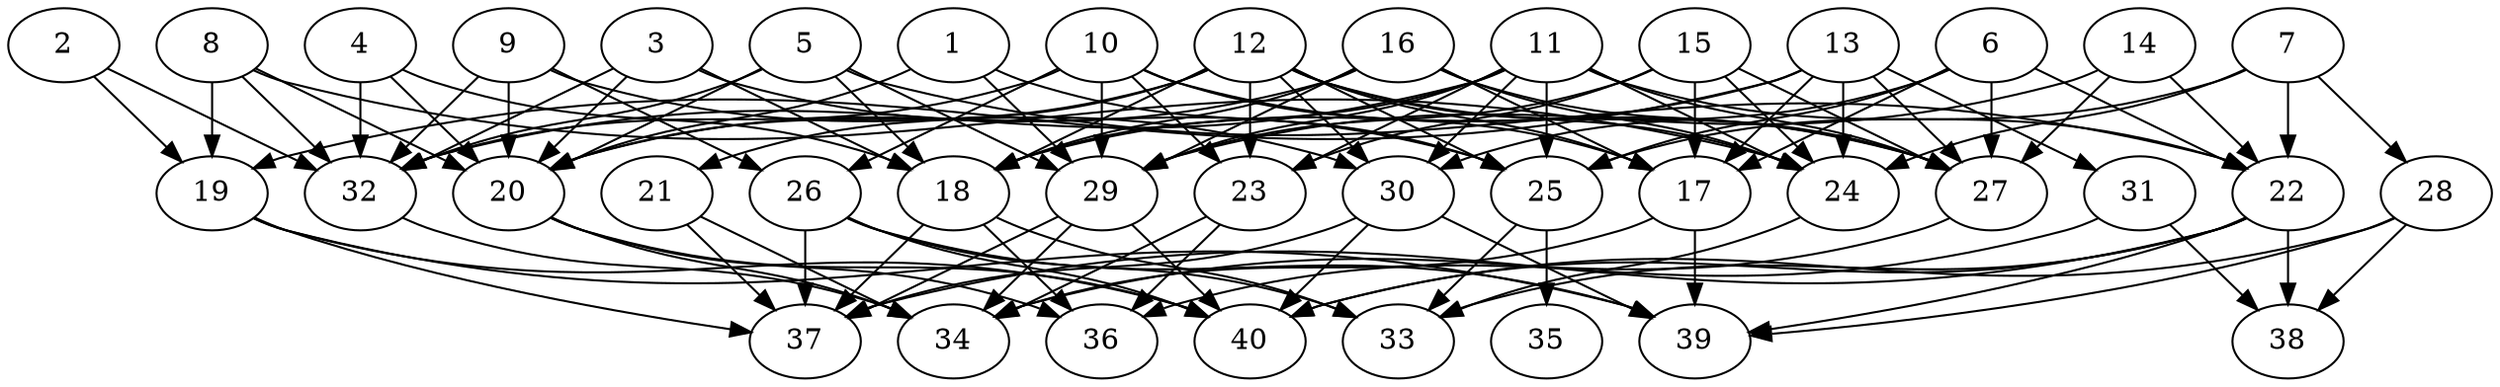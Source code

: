 // DAG automatically generated by daggen at Thu Oct  3 14:06:49 2019
// ./daggen --dot -n 40 --ccr 0.5 --fat 0.7 --regular 0.7 --density 0.5 --mindata 5242880 --maxdata 52428800 
digraph G {
  1 [size="83941376", alpha="0.06", expect_size="41970688"] 
  1 -> 20 [size ="41970688"]
  1 -> 25 [size ="41970688"]
  1 -> 29 [size ="41970688"]
  2 [size="72667136", alpha="0.03", expect_size="36333568"] 
  2 -> 19 [size ="36333568"]
  2 -> 32 [size ="36333568"]
  3 [size="52924416", alpha="0.20", expect_size="26462208"] 
  3 -> 18 [size ="26462208"]
  3 -> 20 [size ="26462208"]
  3 -> 25 [size ="26462208"]
  3 -> 32 [size ="26462208"]
  4 [size="85665792", alpha="0.01", expect_size="42832896"] 
  4 -> 18 [size ="42832896"]
  4 -> 20 [size ="42832896"]
  4 -> 32 [size ="42832896"]
  5 [size="73027584", alpha="0.02", expect_size="36513792"] 
  5 -> 18 [size ="36513792"]
  5 -> 20 [size ="36513792"]
  5 -> 22 [size ="36513792"]
  5 -> 29 [size ="36513792"]
  5 -> 32 [size ="36513792"]
  6 [size="59338752", alpha="0.07", expect_size="29669376"] 
  6 -> 17 [size ="29669376"]
  6 -> 22 [size ="29669376"]
  6 -> 25 [size ="29669376"]
  6 -> 27 [size ="29669376"]
  6 -> 30 [size ="29669376"]
  7 [size="10850304", alpha="0.17", expect_size="5425152"] 
  7 -> 22 [size ="5425152"]
  7 -> 24 [size ="5425152"]
  7 -> 25 [size ="5425152"]
  7 -> 28 [size ="5425152"]
  8 [size="66480128", alpha="0.10", expect_size="33240064"] 
  8 -> 19 [size ="33240064"]
  8 -> 20 [size ="33240064"]
  8 -> 24 [size ="33240064"]
  8 -> 32 [size ="33240064"]
  9 [size="86450176", alpha="0.14", expect_size="43225088"] 
  9 -> 20 [size ="43225088"]
  9 -> 26 [size ="43225088"]
  9 -> 30 [size ="43225088"]
  9 -> 32 [size ="43225088"]
  10 [size="58757120", alpha="0.14", expect_size="29378560"] 
  10 -> 17 [size ="29378560"]
  10 -> 23 [size ="29378560"]
  10 -> 26 [size ="29378560"]
  10 -> 27 [size ="29378560"]
  10 -> 29 [size ="29378560"]
  10 -> 32 [size ="29378560"]
  11 [size="56864768", alpha="0.09", expect_size="28432384"] 
  11 -> 18 [size ="28432384"]
  11 -> 22 [size ="28432384"]
  11 -> 23 [size ="28432384"]
  11 -> 24 [size ="28432384"]
  11 -> 25 [size ="28432384"]
  11 -> 27 [size ="28432384"]
  11 -> 29 [size ="28432384"]
  11 -> 30 [size ="28432384"]
  11 -> 32 [size ="28432384"]
  12 [size="83015680", alpha="0.07", expect_size="41507840"] 
  12 -> 17 [size ="41507840"]
  12 -> 18 [size ="41507840"]
  12 -> 20 [size ="41507840"]
  12 -> 21 [size ="41507840"]
  12 -> 23 [size ="41507840"]
  12 -> 24 [size ="41507840"]
  12 -> 25 [size ="41507840"]
  12 -> 27 [size ="41507840"]
  12 -> 30 [size ="41507840"]
  13 [size="99229696", alpha="0.10", expect_size="49614848"] 
  13 -> 17 [size ="49614848"]
  13 -> 18 [size ="49614848"]
  13 -> 19 [size ="49614848"]
  13 -> 24 [size ="49614848"]
  13 -> 27 [size ="49614848"]
  13 -> 31 [size ="49614848"]
  14 [size="98523136", alpha="0.02", expect_size="49261568"] 
  14 -> 22 [size ="49261568"]
  14 -> 27 [size ="49261568"]
  14 -> 29 [size ="49261568"]
  15 [size="102952960", alpha="0.12", expect_size="51476480"] 
  15 -> 17 [size ="51476480"]
  15 -> 23 [size ="51476480"]
  15 -> 24 [size ="51476480"]
  15 -> 27 [size ="51476480"]
  15 -> 29 [size ="51476480"]
  16 [size="19716096", alpha="0.02", expect_size="9858048"] 
  16 -> 17 [size ="9858048"]
  16 -> 18 [size ="9858048"]
  16 -> 20 [size ="9858048"]
  16 -> 24 [size ="9858048"]
  16 -> 27 [size ="9858048"]
  16 -> 29 [size ="9858048"]
  17 [size="54693888", alpha="0.10", expect_size="27346944"] 
  17 -> 34 [size ="27346944"]
  17 -> 39 [size ="27346944"]
  18 [size="41664512", alpha="0.15", expect_size="20832256"] 
  18 -> 33 [size ="20832256"]
  18 -> 36 [size ="20832256"]
  18 -> 37 [size ="20832256"]
  19 [size="86849536", alpha="0.14", expect_size="43424768"] 
  19 -> 37 [size ="43424768"]
  19 -> 39 [size ="43424768"]
  19 -> 40 [size ="43424768"]
  20 [size="58955776", alpha="0.11", expect_size="29477888"] 
  20 -> 34 [size ="29477888"]
  20 -> 36 [size ="29477888"]
  20 -> 40 [size ="29477888"]
  21 [size="28981248", alpha="0.03", expect_size="14490624"] 
  21 -> 34 [size ="14490624"]
  21 -> 37 [size ="14490624"]
  22 [size="71286784", alpha="0.09", expect_size="35643392"] 
  22 -> 33 [size ="35643392"]
  22 -> 37 [size ="35643392"]
  22 -> 38 [size ="35643392"]
  22 -> 39 [size ="35643392"]
  22 -> 40 [size ="35643392"]
  23 [size="103231488", alpha="0.03", expect_size="51615744"] 
  23 -> 34 [size ="51615744"]
  23 -> 36 [size ="51615744"]
  24 [size="56322048", alpha="0.14", expect_size="28161024"] 
  24 -> 33 [size ="28161024"]
  25 [size="68118528", alpha="0.17", expect_size="34059264"] 
  25 -> 33 [size ="34059264"]
  25 -> 35 [size ="34059264"]
  26 [size="29245440", alpha="0.11", expect_size="14622720"] 
  26 -> 33 [size ="14622720"]
  26 -> 37 [size ="14622720"]
  26 -> 39 [size ="14622720"]
  26 -> 40 [size ="14622720"]
  27 [size="37914624", alpha="0.06", expect_size="18957312"] 
  27 -> 36 [size ="18957312"]
  28 [size="84856832", alpha="0.12", expect_size="42428416"] 
  28 -> 38 [size ="42428416"]
  28 -> 39 [size ="42428416"]
  28 -> 40 [size ="42428416"]
  29 [size="61745152", alpha="0.14", expect_size="30872576"] 
  29 -> 34 [size ="30872576"]
  29 -> 37 [size ="30872576"]
  29 -> 40 [size ="30872576"]
  30 [size="32380928", alpha="0.06", expect_size="16190464"] 
  30 -> 37 [size ="16190464"]
  30 -> 39 [size ="16190464"]
  30 -> 40 [size ="16190464"]
  31 [size="82407424", alpha="0.08", expect_size="41203712"] 
  31 -> 34 [size ="41203712"]
  31 -> 38 [size ="41203712"]
  32 [size="96534528", alpha="0.06", expect_size="48267264"] 
  32 -> 34 [size ="48267264"]
  33 [size="42573824", alpha="0.02", expect_size="21286912"] 
  34 [size="57339904", alpha="0.17", expect_size="28669952"] 
  35 [size="27269120", alpha="0.12", expect_size="13634560"] 
  36 [size="14901248", alpha="0.09", expect_size="7450624"] 
  37 [size="69093376", alpha="0.15", expect_size="34546688"] 
  38 [size="95838208", alpha="0.07", expect_size="47919104"] 
  39 [size="56758272", alpha="0.16", expect_size="28379136"] 
  40 [size="27820032", alpha="0.15", expect_size="13910016"] 
}
